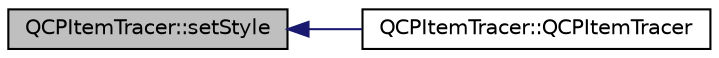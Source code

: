 digraph "QCPItemTracer::setStyle"
{
  edge [fontname="Helvetica",fontsize="10",labelfontname="Helvetica",labelfontsize="10"];
  node [fontname="Helvetica",fontsize="10",shape=record];
  rankdir="LR";
  Node126 [label="QCPItemTracer::setStyle",height=0.2,width=0.4,color="black", fillcolor="grey75", style="filled", fontcolor="black"];
  Node126 -> Node127 [dir="back",color="midnightblue",fontsize="10",style="solid",fontname="Helvetica"];
  Node127 [label="QCPItemTracer::QCPItemTracer",height=0.2,width=0.4,color="black", fillcolor="white", style="filled",URL="$d9/da3/class_q_c_p_item_tracer.html#adc5ca846eeac323db4aa1fc4081e36be"];
}
